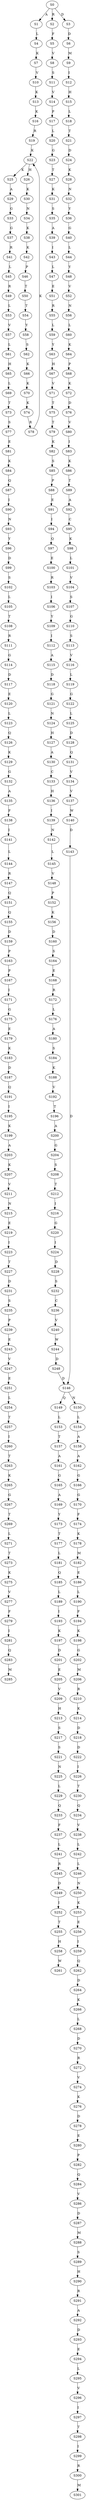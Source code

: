 strict digraph  {
	S0 -> S1 [ label = A ];
	S0 -> S2 [ label = R ];
	S0 -> S3 [ label = D ];
	S1 -> S4 [ label = L ];
	S2 -> S5 [ label = F ];
	S3 -> S6 [ label = D ];
	S4 -> S7 [ label = K ];
	S5 -> S8 [ label = V ];
	S6 -> S9 [ label = M ];
	S7 -> S10 [ label = V ];
	S8 -> S11 [ label = S ];
	S9 -> S12 [ label = I ];
	S10 -> S13 [ label = K ];
	S11 -> S14 [ label = V ];
	S12 -> S15 [ label = H ];
	S13 -> S16 [ label = K ];
	S14 -> S17 [ label = P ];
	S15 -> S18 [ label = L ];
	S16 -> S19 [ label = R ];
	S17 -> S20 [ label = L ];
	S18 -> S21 [ label = T ];
	S19 -> S22 [ label = K ];
	S20 -> S23 [ label = G ];
	S21 -> S24 [ label = D ];
	S22 -> S25 [ label = K ];
	S22 -> S26 [ label = H ];
	S23 -> S27 [ label = T ];
	S24 -> S28 [ label = K ];
	S25 -> S29 [ label = A ];
	S26 -> S30 [ label = K ];
	S27 -> S31 [ label = K ];
	S28 -> S32 [ label = N ];
	S29 -> S33 [ label = G ];
	S30 -> S34 [ label = N ];
	S31 -> S35 [ label = S ];
	S32 -> S36 [ label = Y ];
	S33 -> S37 [ label = G ];
	S34 -> S38 [ label = K ];
	S35 -> S39 [ label = A ];
	S36 -> S40 [ label = G ];
	S37 -> S41 [ label = R ];
	S38 -> S42 [ label = K ];
	S39 -> S43 [ label = I ];
	S40 -> S44 [ label = L ];
	S41 -> S45 [ label = L ];
	S42 -> S46 [ label = P ];
	S43 -> S47 [ label = L ];
	S44 -> S48 [ label = Y ];
	S45 -> S49 [ label = R ];
	S46 -> S50 [ label = T ];
	S47 -> S51 [ label = E ];
	S48 -> S52 [ label = V ];
	S49 -> S53 [ label = L ];
	S50 -> S54 [ label = T ];
	S51 -> S55 [ label = R ];
	S52 -> S56 [ label = N ];
	S53 -> S57 [ label = V ];
	S54 -> S58 [ label = Y ];
	S55 -> S59 [ label = L ];
	S56 -> S60 [ label = L ];
	S57 -> S61 [ label = L ];
	S58 -> S62 [ label = S ];
	S59 -> S63 [ label = Y ];
	S60 -> S64 [ label = K ];
	S61 -> S65 [ label = H ];
	S62 -> S66 [ label = K ];
	S63 -> S67 [ label = H ];
	S64 -> S68 [ label = P ];
	S65 -> S69 [ label = L ];
	S66 -> S70 [ label = K ];
	S67 -> S71 [ label = V ];
	S68 -> S72 [ label = K ];
	S69 -> S73 [ label = T ];
	S70 -> S74 [ label = K ];
	S71 -> S75 [ label = T ];
	S72 -> S76 [ label = D ];
	S73 -> S77 [ label = S ];
	S74 -> S78 [ label = R ];
	S75 -> S79 [ label = T ];
	S76 -> S80 [ label = V ];
	S77 -> S81 [ label = E ];
	S78 -> S22 [ label = K ];
	S79 -> S82 [ label = K ];
	S80 -> S83 [ label = I ];
	S81 -> S84 [ label = K ];
	S82 -> S85 [ label = S ];
	S83 -> S86 [ label = K ];
	S84 -> S87 [ label = Q ];
	S85 -> S88 [ label = P ];
	S86 -> S89 [ label = T ];
	S87 -> S90 [ label = I ];
	S88 -> S91 [ label = E ];
	S89 -> S92 [ label = A ];
	S90 -> S93 [ label = N ];
	S91 -> S94 [ label = I ];
	S92 -> S95 [ label = C ];
	S93 -> S96 [ label = Y ];
	S94 -> S97 [ label = Q ];
	S95 -> S98 [ label = K ];
	S96 -> S99 [ label = D ];
	S97 -> S100 [ label = E ];
	S98 -> S101 [ label = L ];
	S99 -> S102 [ label = S ];
	S100 -> S103 [ label = R ];
	S101 -> S104 [ label = V ];
	S102 -> S105 [ label = L ];
	S103 -> S106 [ label = I ];
	S104 -> S107 [ label = S ];
	S105 -> S108 [ label = T ];
	S106 -> S109 [ label = Y ];
	S107 -> S110 [ label = G ];
	S108 -> S111 [ label = R ];
	S109 -> S112 [ label = I ];
	S110 -> S113 [ label = S ];
	S111 -> S114 [ label = G ];
	S112 -> S115 [ label = A ];
	S113 -> S116 [ label = V ];
	S114 -> S117 [ label = D ];
	S115 -> S118 [ label = D ];
	S116 -> S119 [ label = L ];
	S117 -> S120 [ label = E ];
	S118 -> S121 [ label = G ];
	S119 -> S122 [ label = G ];
	S120 -> S123 [ label = L ];
	S121 -> S124 [ label = N ];
	S122 -> S125 [ label = L ];
	S123 -> S126 [ label = Q ];
	S124 -> S127 [ label = H ];
	S125 -> S128 [ label = D ];
	S126 -> S129 [ label = K ];
	S127 -> S130 [ label = A ];
	S128 -> S131 [ label = Q ];
	S129 -> S132 [ label = G ];
	S130 -> S133 [ label = C ];
	S131 -> S134 [ label = V ];
	S132 -> S135 [ label = A ];
	S133 -> S136 [ label = H ];
	S134 -> S137 [ label = V ];
	S135 -> S138 [ label = F ];
	S136 -> S139 [ label = I ];
	S137 -> S140 [ label = W ];
	S138 -> S141 [ label = I ];
	S139 -> S142 [ label = N ];
	S140 -> S143 [ label = D ];
	S141 -> S144 [ label = L ];
	S142 -> S145 [ label = L ];
	S143 -> S146 [ label = D ];
	S144 -> S147 [ label = R ];
	S145 -> S148 [ label = V ];
	S146 -> S149 [ label = Q ];
	S146 -> S150 [ label = N ];
	S147 -> S151 [ label = Q ];
	S148 -> S152 [ label = P ];
	S149 -> S153 [ label = L ];
	S150 -> S154 [ label = L ];
	S151 -> S155 [ label = Q ];
	S152 -> S156 [ label = K ];
	S153 -> S157 [ label = T ];
	S154 -> S158 [ label = A ];
	S155 -> S159 [ label = D ];
	S156 -> S160 [ label = D ];
	S157 -> S161 [ label = A ];
	S158 -> S162 [ label = A ];
	S159 -> S163 [ label = P ];
	S160 -> S164 [ label = S ];
	S161 -> S165 [ label = G ];
	S162 -> S166 [ label = G ];
	S163 -> S167 [ label = P ];
	S164 -> S168 [ label = E ];
	S165 -> S169 [ label = A ];
	S166 -> S170 [ label = G ];
	S167 -> S171 [ label = I ];
	S168 -> S172 [ label = R ];
	S169 -> S173 [ label = Y ];
	S170 -> S174 [ label = F ];
	S171 -> S175 [ label = G ];
	S172 -> S176 [ label = L ];
	S173 -> S177 [ label = T ];
	S174 -> S178 [ label = K ];
	S175 -> S179 [ label = E ];
	S176 -> S180 [ label = A ];
	S177 -> S181 [ label = L ];
	S178 -> S182 [ label = M ];
	S179 -> S183 [ label = K ];
	S180 -> S184 [ label = S ];
	S181 -> S185 [ label = Q ];
	S182 -> S186 [ label = E ];
	S183 -> S187 [ label = D ];
	S184 -> S188 [ label = K ];
	S185 -> S189 [ label = L ];
	S186 -> S190 [ label = L ];
	S187 -> S191 [ label = Q ];
	S188 -> S192 [ label = V ];
	S189 -> S193 [ label = I ];
	S190 -> S194 [ label = F ];
	S191 -> S195 [ label = I ];
	S192 -> S196 [ label = T ];
	S193 -> S197 [ label = K ];
	S194 -> S198 [ label = K ];
	S195 -> S199 [ label = K ];
	S196 -> S200 [ label = A ];
	S197 -> S201 [ label = D ];
	S198 -> S202 [ label = G ];
	S199 -> S203 [ label = A ];
	S200 -> S204 [ label = G ];
	S201 -> S205 [ label = E ];
	S202 -> S206 [ label = M ];
	S203 -> S207 [ label = K ];
	S204 -> S208 [ label = S ];
	S205 -> S209 [ label = V ];
	S206 -> S210 [ label = R ];
	S207 -> S211 [ label = V ];
	S208 -> S212 [ label = T ];
	S209 -> S213 [ label = H ];
	S210 -> S214 [ label = K ];
	S211 -> S215 [ label = N ];
	S212 -> S216 [ label = I ];
	S213 -> S217 [ label = S ];
	S214 -> S218 [ label = D ];
	S215 -> S219 [ label = E ];
	S216 -> S220 [ label = G ];
	S217 -> S221 [ label = S ];
	S218 -> S222 [ label = D ];
	S219 -> S223 [ label = I ];
	S220 -> S224 [ label = I ];
	S221 -> S225 [ label = N ];
	S222 -> S226 [ label = I ];
	S223 -> S227 [ label = T ];
	S224 -> S228 [ label = D ];
	S225 -> S229 [ label = L ];
	S226 -> S230 [ label = T ];
	S227 -> S231 [ label = D ];
	S228 -> S232 [ label = S ];
	S229 -> S233 [ label = Q ];
	S230 -> S234 [ label = Q ];
	S231 -> S235 [ label = S ];
	S232 -> S236 [ label = C ];
	S233 -> S237 [ label = F ];
	S234 -> S238 [ label = V ];
	S235 -> S239 [ label = P ];
	S236 -> S240 [ label = V ];
	S237 -> S241 [ label = L ];
	S238 -> S242 [ label = L ];
	S239 -> S243 [ label = E ];
	S240 -> S244 [ label = W ];
	S241 -> S245 [ label = R ];
	S242 -> S246 [ label = L ];
	S243 -> S247 [ label = V ];
	S244 -> S248 [ label = D ];
	S245 -> S249 [ label = D ];
	S246 -> S250 [ label = N ];
	S247 -> S251 [ label = E ];
	S248 -> S146 [ label = D ];
	S249 -> S252 [ label = I ];
	S250 -> S253 [ label = K ];
	S251 -> S254 [ label = L ];
	S252 -> S255 [ label = T ];
	S253 -> S256 [ label = E ];
	S254 -> S257 [ label = T ];
	S255 -> S258 [ label = H ];
	S256 -> S259 [ label = I ];
	S257 -> S260 [ label = I ];
	S258 -> S261 [ label = W ];
	S259 -> S262 [ label = Q ];
	S260 -> S263 [ label = T ];
	S262 -> S264 [ label = D ];
	S263 -> S265 [ label = K ];
	S264 -> S266 [ label = K ];
	S265 -> S267 [ label = G ];
	S266 -> S268 [ label = L ];
	S267 -> S269 [ label = T ];
	S268 -> S270 [ label = D ];
	S269 -> S271 [ label = L ];
	S270 -> S272 [ label = R ];
	S271 -> S273 [ label = T ];
	S272 -> S274 [ label = V ];
	S273 -> S275 [ label = K ];
	S274 -> S276 [ label = K ];
	S275 -> S277 [ label = V ];
	S276 -> S278 [ label = D ];
	S277 -> S279 [ label = F ];
	S278 -> S280 [ label = E ];
	S279 -> S281 [ label = I ];
	S280 -> S282 [ label = P ];
	S281 -> S283 [ label = Q ];
	S282 -> S284 [ label = Q ];
	S283 -> S285 [ label = M ];
	S284 -> S286 [ label = V ];
	S286 -> S287 [ label = D ];
	S287 -> S288 [ label = M ];
	S288 -> S289 [ label = S ];
	S289 -> S290 [ label = H ];
	S290 -> S291 [ label = R ];
	S291 -> S292 [ label = A ];
	S292 -> S293 [ label = D ];
	S293 -> S294 [ label = E ];
	S294 -> S295 [ label = L ];
	S295 -> S296 [ label = V ];
	S296 -> S297 [ label = I ];
	S297 -> S298 [ label = T ];
	S298 -> S299 [ label = I ];
	S299 -> S300 [ label = R ];
	S300 -> S301 [ label = M ];
}
